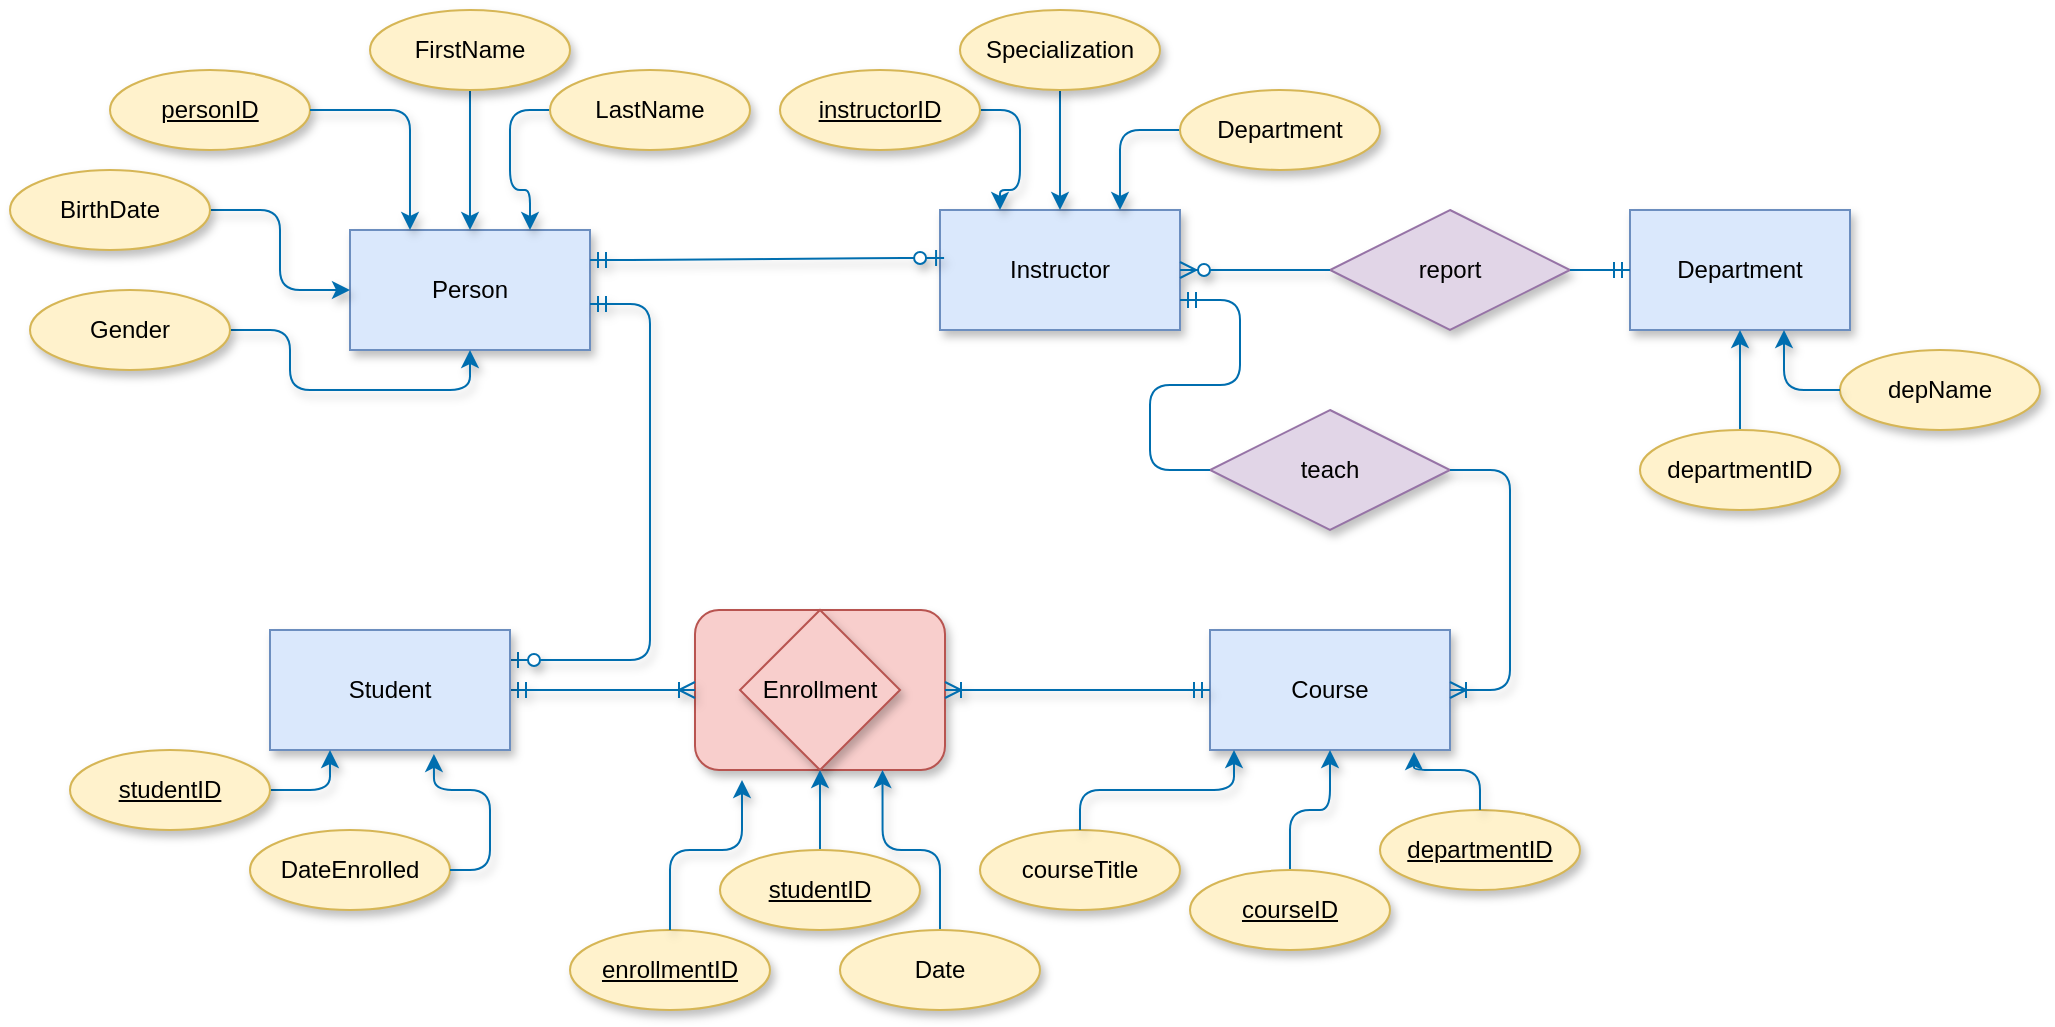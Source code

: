 <mxfile version="22.1.2" type="github">
  <diagram name="Page-1" id="MwpRq4-hX-NwPDFgf5o7">
    <mxGraphModel dx="1612" dy="1788" grid="1" gridSize="10" guides="1" tooltips="1" connect="1" arrows="1" fold="1" page="1" pageScale="1" pageWidth="850" pageHeight="1100" math="0" shadow="0">
      <root>
        <mxCell id="0" />
        <mxCell id="1" parent="0" />
        <mxCell id="ONHOq_dUqG0g4-FLYR0t-1" value="" style="rounded=1;whiteSpace=wrap;html=1;shadow=1;fillColor=#f8cecc;strokeColor=#b85450;" vertex="1" parent="1">
          <mxGeometry x="302.5" y="-60" width="125" height="80" as="geometry" />
        </mxCell>
        <mxCell id="ONHOq_dUqG0g4-FLYR0t-2" value="Enrollment" style="rhombus;whiteSpace=wrap;html=1;shadow=1;strokeWidth=1;fillColor=#f8cecc;strokeColor=#b85450;" vertex="1" parent="1">
          <mxGeometry x="325" y="-60" width="80" height="80" as="geometry" />
        </mxCell>
        <mxCell id="ONHOq_dUqG0g4-FLYR0t-4" value="Person" style="rounded=0;whiteSpace=wrap;html=1;shadow=1;fillColor=#dae8fc;strokeColor=#6c8ebf;" vertex="1" parent="1">
          <mxGeometry x="130" y="-250" width="120" height="60" as="geometry" />
        </mxCell>
        <mxCell id="ONHOq_dUqG0g4-FLYR0t-5" value="Instructor" style="rounded=0;whiteSpace=wrap;html=1;shadow=1;fillColor=#dae8fc;strokeColor=#6c8ebf;" vertex="1" parent="1">
          <mxGeometry x="425" y="-260" width="120" height="60" as="geometry" />
        </mxCell>
        <mxCell id="ONHOq_dUqG0g4-FLYR0t-7" value="Course" style="rounded=0;whiteSpace=wrap;html=1;shadow=1;glass=0;fillColor=#dae8fc;strokeColor=#6c8ebf;" vertex="1" parent="1">
          <mxGeometry x="560" y="-50" width="120" height="60" as="geometry" />
        </mxCell>
        <mxCell id="ONHOq_dUqG0g4-FLYR0t-15" value="" style="edgeStyle=entityRelationEdgeStyle;fontSize=12;html=1;endArrow=ERoneToMany;startArrow=ERmandOne;rounded=1;entryX=1;entryY=0.5;entryDx=0;entryDy=0;exitX=0;exitY=0.5;exitDx=0;exitDy=0;shadow=1;enumerate=0;fillColor=#1ba1e2;strokeColor=#006EAF;" edge="1" parent="1" source="ONHOq_dUqG0g4-FLYR0t-7" target="ONHOq_dUqG0g4-FLYR0t-1">
          <mxGeometry width="100" height="100" relative="1" as="geometry">
            <mxPoint x="360" y="130" as="sourcePoint" />
            <mxPoint x="460" y="30" as="targetPoint" />
          </mxGeometry>
        </mxCell>
        <mxCell id="ONHOq_dUqG0g4-FLYR0t-16" value="" style="edgeStyle=entityRelationEdgeStyle;fontSize=12;html=1;endArrow=ERoneToMany;startArrow=ERmandOne;rounded=1;exitX=1;exitY=0.5;exitDx=0;exitDy=0;entryX=0;entryY=0.5;entryDx=0;entryDy=0;shadow=1;fillColor=#1ba1e2;strokeColor=#006EAF;" edge="1" parent="1" source="ONHOq_dUqG0g4-FLYR0t-6" target="ONHOq_dUqG0g4-FLYR0t-1">
          <mxGeometry width="100" height="100" relative="1" as="geometry">
            <mxPoint x="442" y="80" as="sourcePoint" />
            <mxPoint x="300" y="-20" as="targetPoint" />
          </mxGeometry>
        </mxCell>
        <mxCell id="ONHOq_dUqG0g4-FLYR0t-22" value="" style="edgeStyle=entityRelationEdgeStyle;fontSize=12;html=1;endArrow=ERzeroToOne;startArrow=ERmandOne;rounded=1;exitX=1;exitY=0.25;exitDx=0;exitDy=0;entryX=0.017;entryY=0.4;entryDx=0;entryDy=0;entryPerimeter=0;shadow=1;fillColor=#1ba1e2;strokeColor=#006EAF;" edge="1" parent="1" source="ONHOq_dUqG0g4-FLYR0t-4" target="ONHOq_dUqG0g4-FLYR0t-5">
          <mxGeometry width="100" height="100" relative="1" as="geometry">
            <mxPoint x="410" y="-120" as="sourcePoint" />
            <mxPoint x="550" y="-230" as="targetPoint" />
          </mxGeometry>
        </mxCell>
        <mxCell id="ONHOq_dUqG0g4-FLYR0t-26" value="personID" style="ellipse;whiteSpace=wrap;html=1;align=center;fontStyle=4;shadow=1;fillColor=#fff2cc;strokeColor=#d6b656;" vertex="1" parent="1">
          <mxGeometry x="10" y="-330" width="100" height="40" as="geometry" />
        </mxCell>
        <mxCell id="ONHOq_dUqG0g4-FLYR0t-27" style="edgeStyle=orthogonalEdgeStyle;rounded=1;orthogonalLoop=1;jettySize=auto;html=1;exitX=1;exitY=0.5;exitDx=0;exitDy=0;entryX=0.25;entryY=0;entryDx=0;entryDy=0;shadow=1;fillColor=#1ba1e2;strokeColor=#006EAF;" edge="1" parent="1" source="ONHOq_dUqG0g4-FLYR0t-26" target="ONHOq_dUqG0g4-FLYR0t-4">
          <mxGeometry relative="1" as="geometry" />
        </mxCell>
        <mxCell id="ONHOq_dUqG0g4-FLYR0t-31" style="edgeStyle=orthogonalEdgeStyle;rounded=1;orthogonalLoop=1;jettySize=auto;html=1;exitX=0.5;exitY=1;exitDx=0;exitDy=0;entryX=0.5;entryY=0;entryDx=0;entryDy=0;shadow=1;fillColor=#1ba1e2;strokeColor=#006EAF;" edge="1" parent="1" source="ONHOq_dUqG0g4-FLYR0t-28" target="ONHOq_dUqG0g4-FLYR0t-4">
          <mxGeometry relative="1" as="geometry" />
        </mxCell>
        <mxCell id="ONHOq_dUqG0g4-FLYR0t-28" value="FirstName" style="ellipse;whiteSpace=wrap;html=1;align=center;shadow=1;fillColor=#fff2cc;strokeColor=#d6b656;" vertex="1" parent="1">
          <mxGeometry x="140" y="-360" width="100" height="40" as="geometry" />
        </mxCell>
        <mxCell id="ONHOq_dUqG0g4-FLYR0t-30" style="edgeStyle=orthogonalEdgeStyle;rounded=1;orthogonalLoop=1;jettySize=auto;html=1;exitX=0;exitY=0.5;exitDx=0;exitDy=0;entryX=0.75;entryY=0;entryDx=0;entryDy=0;shadow=1;fillColor=#1ba1e2;strokeColor=#006EAF;" edge="1" parent="1" source="ONHOq_dUqG0g4-FLYR0t-29" target="ONHOq_dUqG0g4-FLYR0t-4">
          <mxGeometry relative="1" as="geometry" />
        </mxCell>
        <mxCell id="ONHOq_dUqG0g4-FLYR0t-29" value="LastName" style="ellipse;whiteSpace=wrap;html=1;align=center;shadow=1;fillColor=#fff2cc;strokeColor=#d6b656;" vertex="1" parent="1">
          <mxGeometry x="230" y="-330" width="100" height="40" as="geometry" />
        </mxCell>
        <mxCell id="ONHOq_dUqG0g4-FLYR0t-34" style="edgeStyle=orthogonalEdgeStyle;rounded=1;orthogonalLoop=1;jettySize=auto;html=1;exitX=1;exitY=0.5;exitDx=0;exitDy=0;entryX=0;entryY=0.5;entryDx=0;entryDy=0;shadow=1;fillColor=#1ba1e2;strokeColor=#006EAF;" edge="1" parent="1" source="ONHOq_dUqG0g4-FLYR0t-32" target="ONHOq_dUqG0g4-FLYR0t-4">
          <mxGeometry relative="1" as="geometry" />
        </mxCell>
        <mxCell id="ONHOq_dUqG0g4-FLYR0t-32" value="BirthDate" style="ellipse;whiteSpace=wrap;html=1;align=center;shadow=1;fillColor=#fff2cc;strokeColor=#d6b656;" vertex="1" parent="1">
          <mxGeometry x="-40" y="-280" width="100" height="40" as="geometry" />
        </mxCell>
        <mxCell id="ONHOq_dUqG0g4-FLYR0t-39" style="edgeStyle=orthogonalEdgeStyle;rounded=1;orthogonalLoop=1;jettySize=auto;html=1;exitX=1;exitY=0.5;exitDx=0;exitDy=0;entryX=0.25;entryY=0;entryDx=0;entryDy=0;shadow=1;fillColor=#1ba1e2;strokeColor=#006EAF;" edge="1" parent="1" source="ONHOq_dUqG0g4-FLYR0t-35" target="ONHOq_dUqG0g4-FLYR0t-5">
          <mxGeometry relative="1" as="geometry" />
        </mxCell>
        <mxCell id="ONHOq_dUqG0g4-FLYR0t-35" value="instructorID" style="ellipse;whiteSpace=wrap;html=1;align=center;fontStyle=4;shadow=1;fillColor=#fff2cc;strokeColor=#d6b656;" vertex="1" parent="1">
          <mxGeometry x="345" y="-330" width="100" height="40" as="geometry" />
        </mxCell>
        <mxCell id="ONHOq_dUqG0g4-FLYR0t-37" style="edgeStyle=orthogonalEdgeStyle;rounded=1;orthogonalLoop=1;jettySize=auto;html=1;exitX=1;exitY=0.5;exitDx=0;exitDy=0;entryX=0.5;entryY=1;entryDx=0;entryDy=0;shadow=1;fillColor=#1ba1e2;strokeColor=#006EAF;" edge="1" parent="1" source="ONHOq_dUqG0g4-FLYR0t-36" target="ONHOq_dUqG0g4-FLYR0t-4">
          <mxGeometry relative="1" as="geometry" />
        </mxCell>
        <mxCell id="ONHOq_dUqG0g4-FLYR0t-36" value="Gender" style="ellipse;whiteSpace=wrap;html=1;align=center;shadow=1;fillColor=#fff2cc;strokeColor=#d6b656;" vertex="1" parent="1">
          <mxGeometry x="-30" y="-220" width="100" height="40" as="geometry" />
        </mxCell>
        <mxCell id="ONHOq_dUqG0g4-FLYR0t-43" style="edgeStyle=orthogonalEdgeStyle;rounded=1;orthogonalLoop=1;jettySize=auto;html=1;exitX=0.5;exitY=1;exitDx=0;exitDy=0;shadow=1;fillColor=#1ba1e2;strokeColor=#006EAF;" edge="1" parent="1" source="ONHOq_dUqG0g4-FLYR0t-40" target="ONHOq_dUqG0g4-FLYR0t-5">
          <mxGeometry relative="1" as="geometry" />
        </mxCell>
        <mxCell id="ONHOq_dUqG0g4-FLYR0t-40" value="Specialization" style="ellipse;whiteSpace=wrap;html=1;align=center;shadow=1;fillColor=#fff2cc;strokeColor=#d6b656;" vertex="1" parent="1">
          <mxGeometry x="435" y="-360" width="100" height="40" as="geometry" />
        </mxCell>
        <mxCell id="ONHOq_dUqG0g4-FLYR0t-42" style="edgeStyle=orthogonalEdgeStyle;rounded=1;orthogonalLoop=1;jettySize=auto;html=1;exitX=0;exitY=0.5;exitDx=0;exitDy=0;entryX=0.75;entryY=0;entryDx=0;entryDy=0;shadow=1;fillColor=#1ba1e2;strokeColor=#006EAF;" edge="1" parent="1" source="ONHOq_dUqG0g4-FLYR0t-41" target="ONHOq_dUqG0g4-FLYR0t-5">
          <mxGeometry relative="1" as="geometry" />
        </mxCell>
        <mxCell id="ONHOq_dUqG0g4-FLYR0t-41" value="Department" style="ellipse;whiteSpace=wrap;html=1;align=center;shadow=1;fillColor=#fff2cc;strokeColor=#d6b656;" vertex="1" parent="1">
          <mxGeometry x="545" y="-320" width="100" height="40" as="geometry" />
        </mxCell>
        <mxCell id="ONHOq_dUqG0g4-FLYR0t-44" value="" style="edgeStyle=entityRelationEdgeStyle;fontSize=12;html=1;endArrow=ERzeroToOne;startArrow=ERmandOne;rounded=1;exitX=1.042;exitY=0.617;exitDx=0;exitDy=0;shadow=1;entryX=1;entryY=0.25;entryDx=0;entryDy=0;sourcePerimeterSpacing=100;strokeWidth=1;exitPerimeter=0;flowAnimation=0;fillColor=#1ba1e2;strokeColor=#006EAF;" edge="1" parent="1" target="ONHOq_dUqG0g4-FLYR0t-6">
          <mxGeometry width="100" height="100" relative="1" as="geometry">
            <mxPoint x="250.0" y="-212.98" as="sourcePoint" />
            <mxPoint x="244.96" y="-35" as="targetPoint" />
            <Array as="points">
              <mxPoint x="20.96" y="263.49" />
            </Array>
          </mxGeometry>
        </mxCell>
        <mxCell id="ONHOq_dUqG0g4-FLYR0t-6" value="Student" style="rounded=0;whiteSpace=wrap;html=1;shadow=1;fillColor=#dae8fc;strokeColor=#6c8ebf;" vertex="1" parent="1">
          <mxGeometry x="90" y="-50" width="120" height="60" as="geometry" />
        </mxCell>
        <mxCell id="ONHOq_dUqG0g4-FLYR0t-49" style="edgeStyle=orthogonalEdgeStyle;rounded=1;orthogonalLoop=1;jettySize=auto;html=1;exitX=1;exitY=0.5;exitDx=0;exitDy=0;entryX=0.25;entryY=1;entryDx=0;entryDy=0;shadow=1;fillColor=#1ba1e2;strokeColor=#006EAF;" edge="1" parent="1" source="ONHOq_dUqG0g4-FLYR0t-48" target="ONHOq_dUqG0g4-FLYR0t-6">
          <mxGeometry relative="1" as="geometry" />
        </mxCell>
        <mxCell id="ONHOq_dUqG0g4-FLYR0t-48" value="studentID" style="ellipse;whiteSpace=wrap;html=1;align=center;fontStyle=4;shadow=1;fillColor=#fff2cc;strokeColor=#d6b656;" vertex="1" parent="1">
          <mxGeometry x="-10" y="10" width="100" height="40" as="geometry" />
        </mxCell>
        <mxCell id="ONHOq_dUqG0g4-FLYR0t-50" value="DateEnrolled" style="ellipse;whiteSpace=wrap;html=1;align=center;shadow=1;fillColor=#fff2cc;strokeColor=#d6b656;" vertex="1" parent="1">
          <mxGeometry x="80" y="50" width="100" height="40" as="geometry" />
        </mxCell>
        <mxCell id="ONHOq_dUqG0g4-FLYR0t-52" value="Department" style="whiteSpace=wrap;html=1;align=center;shadow=1;fillColor=#dae8fc;strokeColor=#6c8ebf;" vertex="1" parent="1">
          <mxGeometry x="770" y="-260" width="110" height="60" as="geometry" />
        </mxCell>
        <mxCell id="ONHOq_dUqG0g4-FLYR0t-57" style="edgeStyle=orthogonalEdgeStyle;rounded=1;orthogonalLoop=1;jettySize=auto;html=1;exitX=0.5;exitY=0;exitDx=0;exitDy=0;entryX=0.5;entryY=1;entryDx=0;entryDy=0;shadow=1;fillColor=#1ba1e2;strokeColor=#006EAF;" edge="1" parent="1" source="ONHOq_dUqG0g4-FLYR0t-56" target="ONHOq_dUqG0g4-FLYR0t-7">
          <mxGeometry relative="1" as="geometry" />
        </mxCell>
        <mxCell id="ONHOq_dUqG0g4-FLYR0t-56" value="courseID" style="ellipse;whiteSpace=wrap;html=1;align=center;fontStyle=4;shadow=1;fillColor=#fff2cc;strokeColor=#d6b656;" vertex="1" parent="1">
          <mxGeometry x="550" y="70" width="100" height="40" as="geometry" />
        </mxCell>
        <mxCell id="ONHOq_dUqG0g4-FLYR0t-58" value="courseTitle" style="ellipse;whiteSpace=wrap;html=1;align=center;shadow=1;fillColor=#fff2cc;strokeColor=#d6b656;" vertex="1" parent="1">
          <mxGeometry x="445" y="50" width="100" height="40" as="geometry" />
        </mxCell>
        <mxCell id="ONHOq_dUqG0g4-FLYR0t-59" value="departmentID" style="ellipse;whiteSpace=wrap;html=1;align=center;fontStyle=4;shadow=1;fillColor=#fff2cc;strokeColor=#d6b656;" vertex="1" parent="1">
          <mxGeometry x="645" y="40" width="100" height="40" as="geometry" />
        </mxCell>
        <mxCell id="ONHOq_dUqG0g4-FLYR0t-61" style="edgeStyle=orthogonalEdgeStyle;rounded=1;orthogonalLoop=1;jettySize=auto;html=1;exitX=0.5;exitY=0;exitDx=0;exitDy=0;entryX=0.1;entryY=1;entryDx=0;entryDy=0;entryPerimeter=0;shadow=1;fillColor=#1ba1e2;strokeColor=#006EAF;" edge="1" parent="1" source="ONHOq_dUqG0g4-FLYR0t-58" target="ONHOq_dUqG0g4-FLYR0t-7">
          <mxGeometry relative="1" as="geometry" />
        </mxCell>
        <mxCell id="ONHOq_dUqG0g4-FLYR0t-62" style="edgeStyle=orthogonalEdgeStyle;rounded=1;orthogonalLoop=1;jettySize=auto;html=1;exitX=0.5;exitY=0;exitDx=0;exitDy=0;entryX=0.85;entryY=1.017;entryDx=0;entryDy=0;entryPerimeter=0;shadow=1;fillColor=#1ba1e2;strokeColor=#006EAF;" edge="1" parent="1" source="ONHOq_dUqG0g4-FLYR0t-59" target="ONHOq_dUqG0g4-FLYR0t-7">
          <mxGeometry relative="1" as="geometry" />
        </mxCell>
        <mxCell id="ONHOq_dUqG0g4-FLYR0t-64" value="teach" style="shape=rhombus;perimeter=rhombusPerimeter;whiteSpace=wrap;html=1;align=center;shadow=1;fillColor=#e1d5e7;strokeColor=#9673a6;" vertex="1" parent="1">
          <mxGeometry x="560" y="-160" width="120" height="60" as="geometry" />
        </mxCell>
        <mxCell id="ONHOq_dUqG0g4-FLYR0t-70" value="report" style="shape=rhombus;perimeter=rhombusPerimeter;whiteSpace=wrap;html=1;align=center;shadow=1;fillColor=#e1d5e7;strokeColor=#9673a6;" vertex="1" parent="1">
          <mxGeometry x="620" y="-260" width="120" height="60" as="geometry" />
        </mxCell>
        <mxCell id="ONHOq_dUqG0g4-FLYR0t-71" value="" style="edgeStyle=entityRelationEdgeStyle;fontSize=12;html=1;endArrow=ERzeroToMany;endFill=1;rounded=1;entryX=1;entryY=0.5;entryDx=0;entryDy=0;exitX=0;exitY=0.5;exitDx=0;exitDy=0;shadow=1;fillColor=#1ba1e2;strokeColor=#006EAF;" edge="1" parent="1" source="ONHOq_dUqG0g4-FLYR0t-70" target="ONHOq_dUqG0g4-FLYR0t-5">
          <mxGeometry width="100" height="100" relative="1" as="geometry">
            <mxPoint x="810" y="-20" as="sourcePoint" />
            <mxPoint x="910" y="-120" as="targetPoint" />
          </mxGeometry>
        </mxCell>
        <mxCell id="ONHOq_dUqG0g4-FLYR0t-72" value="" style="edgeStyle=entityRelationEdgeStyle;fontSize=12;html=1;endArrow=ERmandOne;rounded=0;exitX=1;exitY=0.5;exitDx=0;exitDy=0;entryX=0;entryY=0.5;entryDx=0;entryDy=0;fillColor=#1ba1e2;strokeColor=#006EAF;" edge="1" parent="1" source="ONHOq_dUqG0g4-FLYR0t-70" target="ONHOq_dUqG0g4-FLYR0t-52">
          <mxGeometry width="100" height="100" relative="1" as="geometry">
            <mxPoint x="840" y="-140" as="sourcePoint" />
            <mxPoint x="940" y="-240" as="targetPoint" />
            <Array as="points">
              <mxPoint x="900" y="-220" />
            </Array>
          </mxGeometry>
        </mxCell>
        <mxCell id="ONHOq_dUqG0g4-FLYR0t-74" style="edgeStyle=orthogonalEdgeStyle;rounded=1;orthogonalLoop=1;jettySize=auto;html=1;exitX=0.5;exitY=0;exitDx=0;exitDy=0;entryX=0.5;entryY=1;entryDx=0;entryDy=0;shadow=1;fillColor=#1ba1e2;strokeColor=#006EAF;" edge="1" parent="1" source="ONHOq_dUqG0g4-FLYR0t-73" target="ONHOq_dUqG0g4-FLYR0t-52">
          <mxGeometry relative="1" as="geometry" />
        </mxCell>
        <mxCell id="ONHOq_dUqG0g4-FLYR0t-73" value="departmentID" style="ellipse;whiteSpace=wrap;html=1;align=center;shadow=1;fillColor=#fff2cc;strokeColor=#d6b656;" vertex="1" parent="1">
          <mxGeometry x="775" y="-150" width="100" height="40" as="geometry" />
        </mxCell>
        <mxCell id="ONHOq_dUqG0g4-FLYR0t-75" value="depName" style="ellipse;whiteSpace=wrap;html=1;align=center;shadow=1;fillColor=#fff2cc;strokeColor=#d6b656;" vertex="1" parent="1">
          <mxGeometry x="875" y="-190" width="100" height="40" as="geometry" />
        </mxCell>
        <mxCell id="ONHOq_dUqG0g4-FLYR0t-76" style="edgeStyle=orthogonalEdgeStyle;rounded=1;orthogonalLoop=1;jettySize=auto;html=1;exitX=0;exitY=0.5;exitDx=0;exitDy=0;entryX=0.7;entryY=1;entryDx=0;entryDy=0;entryPerimeter=0;shadow=1;fillColor=#1ba1e2;strokeColor=#006EAF;" edge="1" parent="1" source="ONHOq_dUqG0g4-FLYR0t-75" target="ONHOq_dUqG0g4-FLYR0t-52">
          <mxGeometry relative="1" as="geometry" />
        </mxCell>
        <mxCell id="ONHOq_dUqG0g4-FLYR0t-78" value="enrollmentID" style="ellipse;whiteSpace=wrap;html=1;align=center;fontStyle=4;shadow=1;fillColor=#fff2cc;strokeColor=#d6b656;" vertex="1" parent="1">
          <mxGeometry x="240" y="100" width="100" height="40" as="geometry" />
        </mxCell>
        <mxCell id="ONHOq_dUqG0g4-FLYR0t-83" style="edgeStyle=orthogonalEdgeStyle;rounded=1;orthogonalLoop=1;jettySize=auto;html=1;exitX=0.5;exitY=0;exitDx=0;exitDy=0;shadow=1;fillColor=#1ba1e2;strokeColor=#006EAF;" edge="1" parent="1" source="ONHOq_dUqG0g4-FLYR0t-79" target="ONHOq_dUqG0g4-FLYR0t-1">
          <mxGeometry relative="1" as="geometry" />
        </mxCell>
        <mxCell id="ONHOq_dUqG0g4-FLYR0t-79" value="studentID" style="ellipse;whiteSpace=wrap;html=1;align=center;fontStyle=4;shadow=1;fillColor=#fff2cc;strokeColor=#d6b656;" vertex="1" parent="1">
          <mxGeometry x="315" y="60" width="100" height="40" as="geometry" />
        </mxCell>
        <mxCell id="ONHOq_dUqG0g4-FLYR0t-81" style="edgeStyle=orthogonalEdgeStyle;rounded=1;orthogonalLoop=1;jettySize=auto;html=1;exitX=1;exitY=0.5;exitDx=0;exitDy=0;entryX=0.683;entryY=1.033;entryDx=0;entryDy=0;entryPerimeter=0;shadow=1;fillColor=#1ba1e2;strokeColor=#006EAF;" edge="1" parent="1" source="ONHOq_dUqG0g4-FLYR0t-50" target="ONHOq_dUqG0g4-FLYR0t-6">
          <mxGeometry relative="1" as="geometry" />
        </mxCell>
        <mxCell id="ONHOq_dUqG0g4-FLYR0t-84" style="edgeStyle=orthogonalEdgeStyle;rounded=1;orthogonalLoop=1;jettySize=auto;html=1;exitX=0.5;exitY=0;exitDx=0;exitDy=0;entryX=0.75;entryY=1;entryDx=0;entryDy=0;shadow=1;fillColor=#1ba1e2;strokeColor=#006EAF;" edge="1" parent="1" source="ONHOq_dUqG0g4-FLYR0t-82" target="ONHOq_dUqG0g4-FLYR0t-1">
          <mxGeometry relative="1" as="geometry" />
        </mxCell>
        <mxCell id="ONHOq_dUqG0g4-FLYR0t-82" value="Date" style="ellipse;whiteSpace=wrap;html=1;align=center;shadow=1;fillColor=#fff2cc;strokeColor=#d6b656;" vertex="1" parent="1">
          <mxGeometry x="375" y="100" width="100" height="40" as="geometry" />
        </mxCell>
        <mxCell id="ONHOq_dUqG0g4-FLYR0t-86" style="edgeStyle=orthogonalEdgeStyle;rounded=1;orthogonalLoop=1;jettySize=auto;html=1;exitX=0.5;exitY=0;exitDx=0;exitDy=0;entryX=0.188;entryY=1.063;entryDx=0;entryDy=0;entryPerimeter=0;shadow=1;fillColor=#1ba1e2;strokeColor=#006EAF;" edge="1" parent="1" source="ONHOq_dUqG0g4-FLYR0t-78" target="ONHOq_dUqG0g4-FLYR0t-1">
          <mxGeometry relative="1" as="geometry" />
        </mxCell>
        <mxCell id="ONHOq_dUqG0g4-FLYR0t-91" value="" style="edgeStyle=entityRelationEdgeStyle;fontSize=12;html=1;endArrow=ERmandOne;rounded=1;entryX=1;entryY=0.75;entryDx=0;entryDy=0;exitX=0;exitY=0.5;exitDx=0;exitDy=0;fillColor=#1ba1e2;strokeColor=#006EAF;" edge="1" parent="1" source="ONHOq_dUqG0g4-FLYR0t-64" target="ONHOq_dUqG0g4-FLYR0t-5">
          <mxGeometry width="100" height="100" relative="1" as="geometry">
            <mxPoint x="500" y="10" as="sourcePoint" />
            <mxPoint x="600" y="-90" as="targetPoint" />
          </mxGeometry>
        </mxCell>
        <mxCell id="ONHOq_dUqG0g4-FLYR0t-92" value="" style="edgeStyle=entityRelationEdgeStyle;fontSize=12;html=1;endArrow=ERoneToMany;rounded=1;shadow=1;snapToPoint=1;flowAnimation=0;endFill=1;ignoreEdge=1;orthogonal=1;comic=0;enumerate=0;exitX=1;exitY=0.5;exitDx=0;exitDy=0;fillColor=#1ba1e2;strokeColor=#006EAF;" edge="1" parent="1" source="ONHOq_dUqG0g4-FLYR0t-64" target="ONHOq_dUqG0g4-FLYR0t-7">
          <mxGeometry width="100" height="100" relative="1" as="geometry">
            <mxPoint x="650" y="-110" as="sourcePoint" />
            <mxPoint x="530" y="-40" as="targetPoint" />
          </mxGeometry>
        </mxCell>
      </root>
    </mxGraphModel>
  </diagram>
</mxfile>

